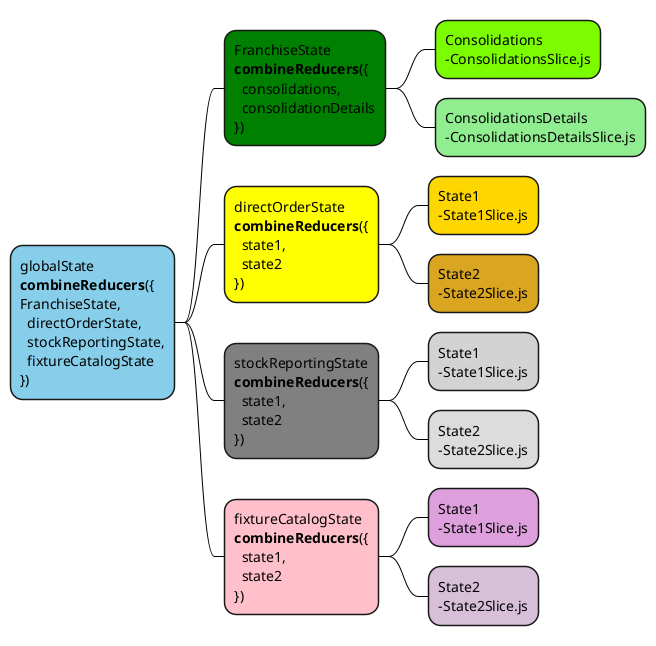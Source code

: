
@startmindmap redux 
skinparam SequenceMessageAlignment center
skinparam classFontColor red

skinparam sequence {
ArrowColor black
}
skinparam State {
  BorderColor Gray
}

*[#SkyBlue]:globalState
**combineReducers**({
FranchiseState, 
  directOrderState,
  stockReportingState,
  fixtureCatalogState
});
**[#green]:FranchiseState
**combineReducers**({
  consolidations, 
  consolidationDetails
});
***[#LawnGreen]:Consolidations
-ConsolidationsSlice.js;
***[#LightGreen]:ConsolidationsDetails
-ConsolidationsDetailsSlice.js;
**[#yellow]:directOrderState
**combineReducers**({
  state1, 
  state2
});
***[#Gold]:State1
-State1Slice.js;
***[#GoldenRod]:State2
-State2Slice.js;
**[#grey]:stockReportingState
**combineReducers**({
  state1, 
  state2
});
***[#LightGray]:State1
-State1Slice.js;
***[#Gainsboro]:State2
-State2Slice.js;
**[#pink]:fixtureCatalogState
**combineReducers**({
  state1, 
  state2
});
***[#plum]:State1
-State1Slice.js;
***[#Thistle]:State2
-State2Slice.js;
@endmindmap